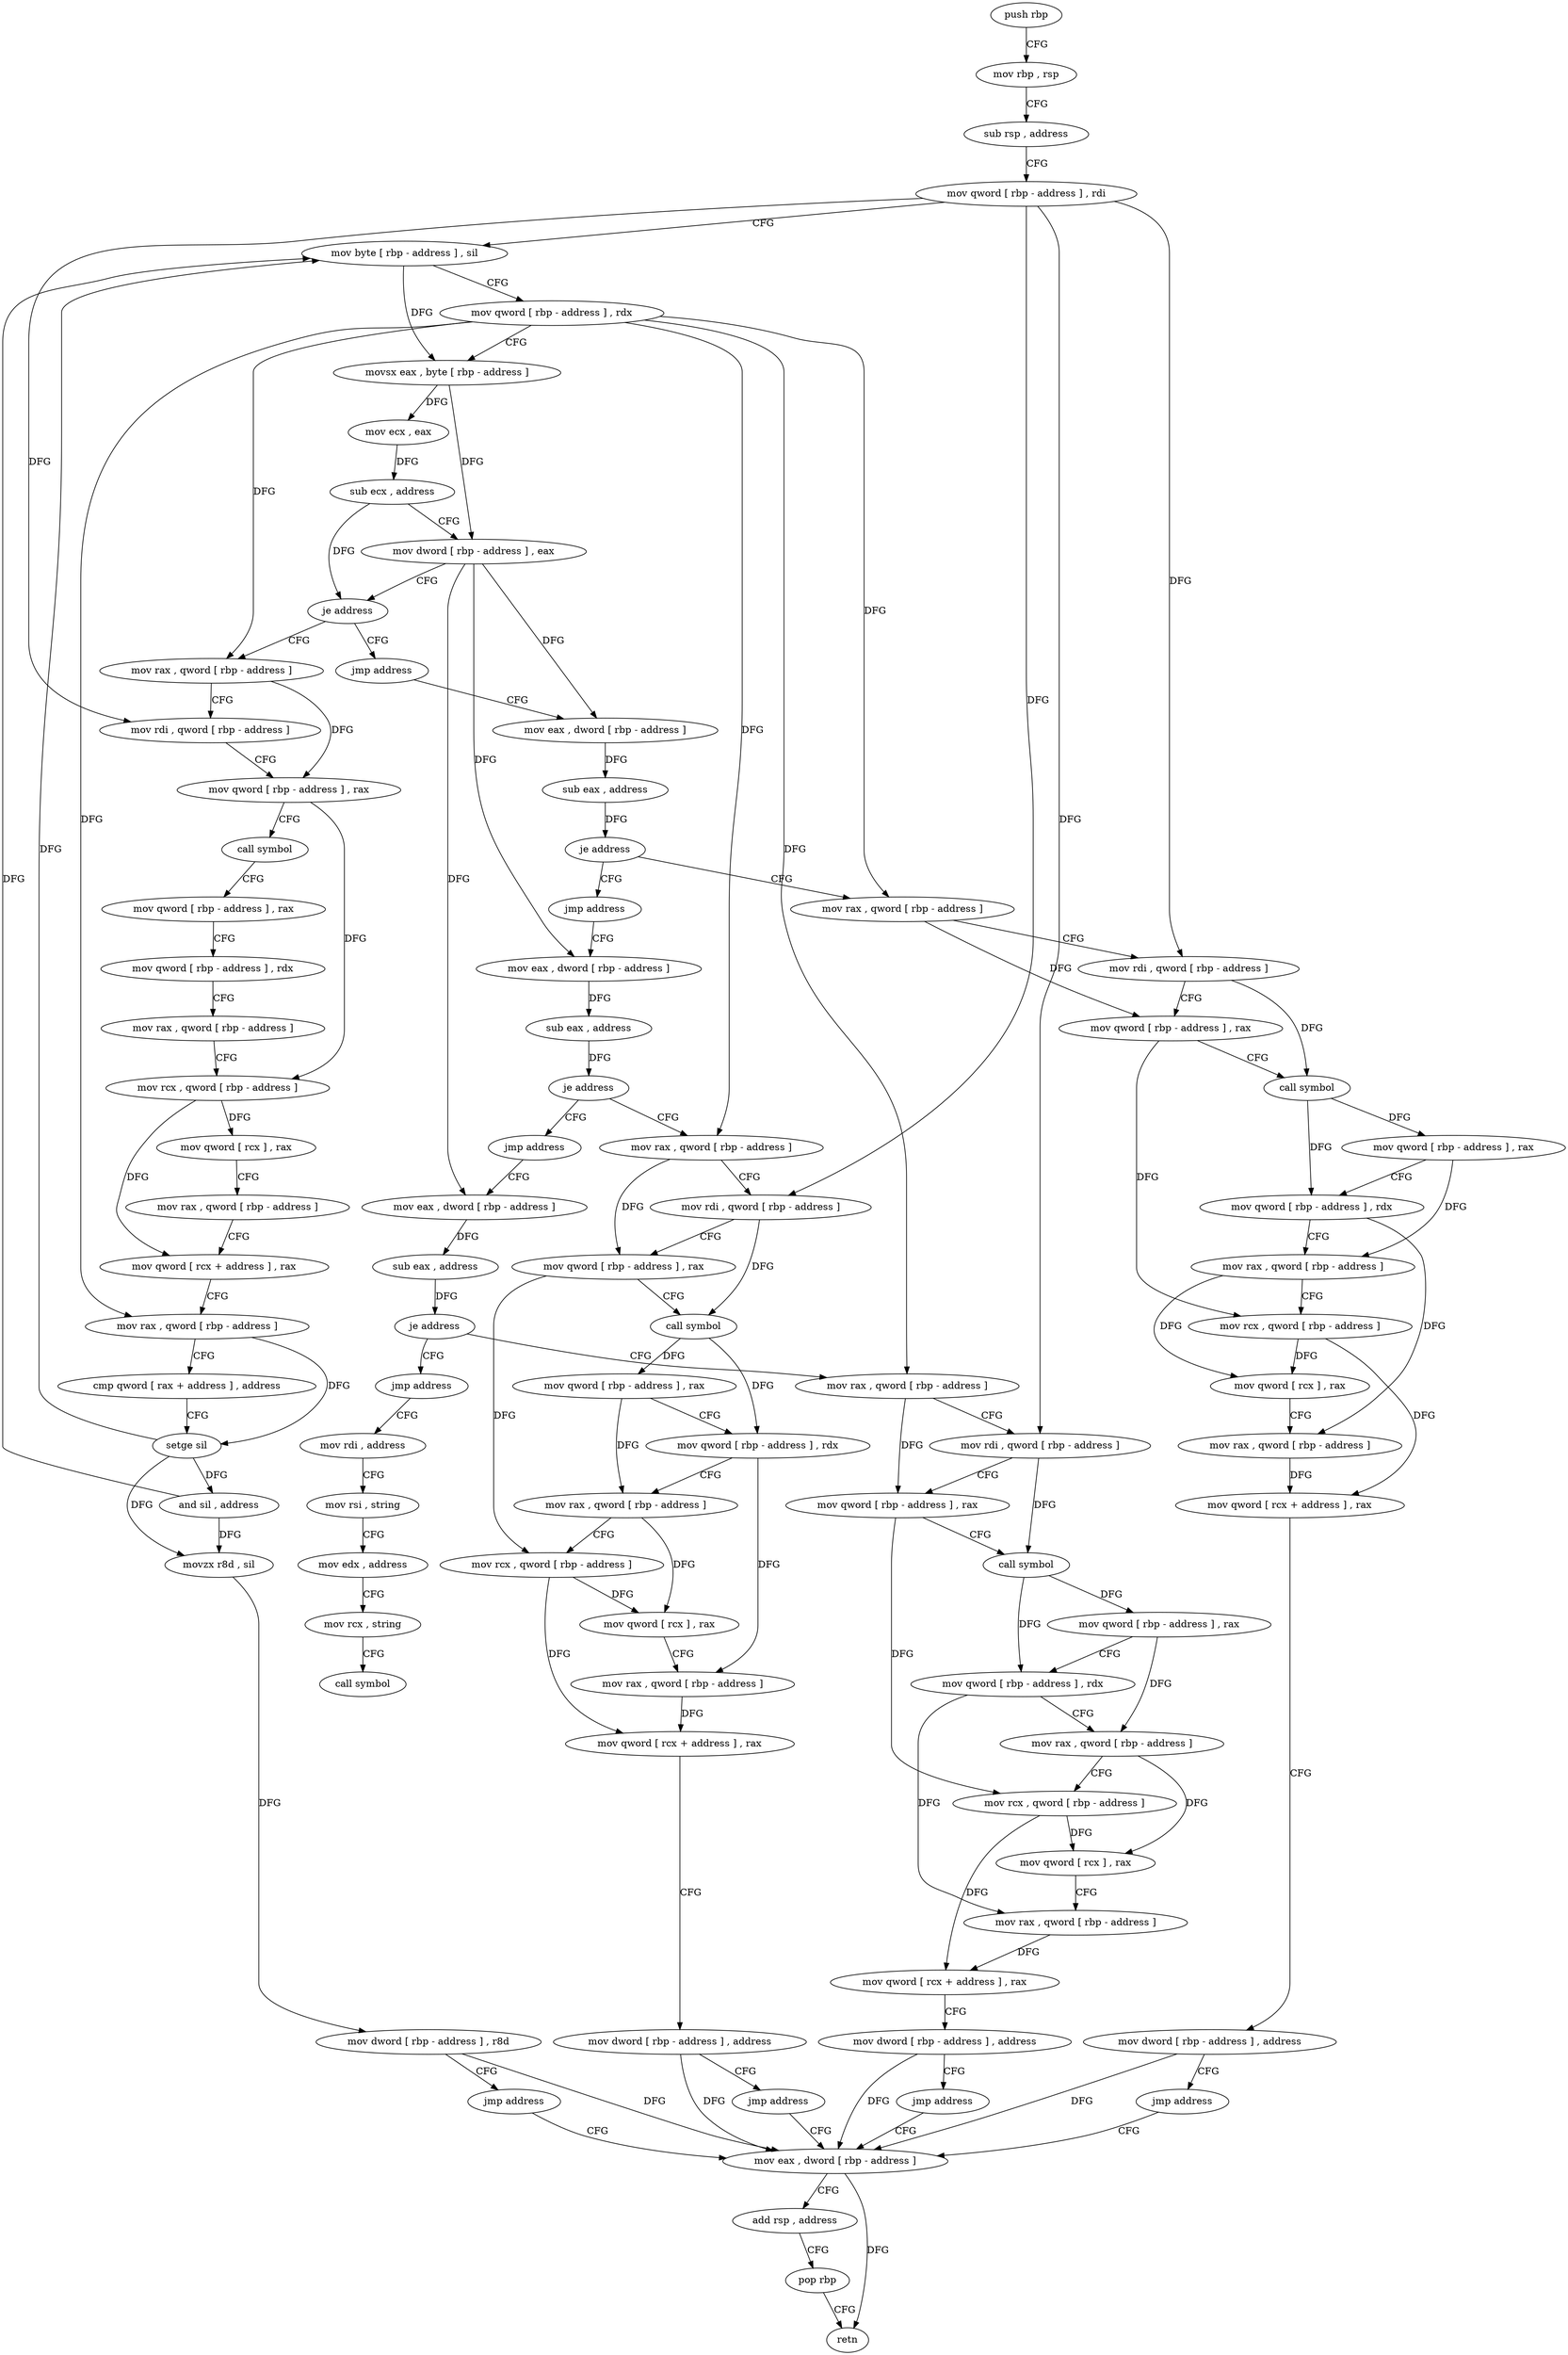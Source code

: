 digraph "func" {
"4267712" [label = "push rbp" ]
"4267713" [label = "mov rbp , rsp" ]
"4267716" [label = "sub rsp , address" ]
"4267723" [label = "mov qword [ rbp - address ] , rdi" ]
"4267727" [label = "mov byte [ rbp - address ] , sil" ]
"4267731" [label = "mov qword [ rbp - address ] , rdx" ]
"4267735" [label = "movsx eax , byte [ rbp - address ]" ]
"4267739" [label = "mov ecx , eax" ]
"4267741" [label = "sub ecx , address" ]
"4267744" [label = "mov dword [ rbp - address ] , eax" ]
"4267747" [label = "je address" ]
"4267865" [label = "mov rax , qword [ rbp - address ]" ]
"4267753" [label = "jmp address" ]
"4267869" [label = "mov rdi , qword [ rbp - address ]" ]
"4267873" [label = "mov qword [ rbp - address ] , rax" ]
"4267877" [label = "call symbol" ]
"4267882" [label = "mov qword [ rbp - address ] , rax" ]
"4267886" [label = "mov qword [ rbp - address ] , rdx" ]
"4267890" [label = "mov rax , qword [ rbp - address ]" ]
"4267894" [label = "mov rcx , qword [ rbp - address ]" ]
"4267898" [label = "mov qword [ rcx ] , rax" ]
"4267901" [label = "mov rax , qword [ rbp - address ]" ]
"4267905" [label = "mov qword [ rcx + address ] , rax" ]
"4267909" [label = "mov rax , qword [ rbp - address ]" ]
"4267913" [label = "cmp qword [ rax + address ] , address" ]
"4267918" [label = "setge sil" ]
"4267922" [label = "and sil , address" ]
"4267926" [label = "movzx r8d , sil" ]
"4267930" [label = "mov dword [ rbp - address ] , r8d" ]
"4267934" [label = "jmp address" ]
"4268097" [label = "mov eax , dword [ rbp - address ]" ]
"4267758" [label = "mov eax , dword [ rbp - address ]" ]
"4268100" [label = "add rsp , address" ]
"4268107" [label = "pop rbp" ]
"4268108" [label = "retn" ]
"4267761" [label = "sub eax , address" ]
"4267764" [label = "je address" ]
"4267809" [label = "mov rax , qword [ rbp - address ]" ]
"4267770" [label = "jmp address" ]
"4267813" [label = "mov rdi , qword [ rbp - address ]" ]
"4267817" [label = "mov qword [ rbp - address ] , rax" ]
"4267821" [label = "call symbol" ]
"4267826" [label = "mov qword [ rbp - address ] , rax" ]
"4267830" [label = "mov qword [ rbp - address ] , rdx" ]
"4267834" [label = "mov rax , qword [ rbp - address ]" ]
"4267838" [label = "mov rcx , qword [ rbp - address ]" ]
"4267842" [label = "mov qword [ rcx ] , rax" ]
"4267845" [label = "mov rax , qword [ rbp - address ]" ]
"4267849" [label = "mov qword [ rcx + address ] , rax" ]
"4267853" [label = "mov dword [ rbp - address ] , address" ]
"4267860" [label = "jmp address" ]
"4267775" [label = "mov eax , dword [ rbp - address ]" ]
"4267778" [label = "sub eax , address" ]
"4267781" [label = "je address" ]
"4267939" [label = "mov rax , qword [ rbp - address ]" ]
"4267787" [label = "jmp address" ]
"4267943" [label = "mov rdi , qword [ rbp - address ]" ]
"4267947" [label = "mov qword [ rbp - address ] , rax" ]
"4267951" [label = "call symbol" ]
"4267956" [label = "mov qword [ rbp - address ] , rax" ]
"4267960" [label = "mov qword [ rbp - address ] , rdx" ]
"4267964" [label = "mov rax , qword [ rbp - address ]" ]
"4267968" [label = "mov rcx , qword [ rbp - address ]" ]
"4267972" [label = "mov qword [ rcx ] , rax" ]
"4267975" [label = "mov rax , qword [ rbp - address ]" ]
"4267979" [label = "mov qword [ rcx + address ] , rax" ]
"4267983" [label = "mov dword [ rbp - address ] , address" ]
"4267990" [label = "jmp address" ]
"4267792" [label = "mov eax , dword [ rbp - address ]" ]
"4267795" [label = "sub eax , address" ]
"4267798" [label = "je address" ]
"4267995" [label = "mov rax , qword [ rbp - address ]" ]
"4267804" [label = "jmp address" ]
"4267999" [label = "mov rdi , qword [ rbp - address ]" ]
"4268003" [label = "mov qword [ rbp - address ] , rax" ]
"4268010" [label = "call symbol" ]
"4268015" [label = "mov qword [ rbp - address ] , rax" ]
"4268019" [label = "mov qword [ rbp - address ] , rdx" ]
"4268023" [label = "mov rax , qword [ rbp - address ]" ]
"4268027" [label = "mov rcx , qword [ rbp - address ]" ]
"4268034" [label = "mov qword [ rcx ] , rax" ]
"4268037" [label = "mov rax , qword [ rbp - address ]" ]
"4268041" [label = "mov qword [ rcx + address ] , rax" ]
"4268045" [label = "mov dword [ rbp - address ] , address" ]
"4268052" [label = "jmp address" ]
"4268057" [label = "mov rdi , address" ]
"4268067" [label = "mov rsi , string" ]
"4268077" [label = "mov edx , address" ]
"4268082" [label = "mov rcx , string" ]
"4268092" [label = "call symbol" ]
"4267712" -> "4267713" [ label = "CFG" ]
"4267713" -> "4267716" [ label = "CFG" ]
"4267716" -> "4267723" [ label = "CFG" ]
"4267723" -> "4267727" [ label = "CFG" ]
"4267723" -> "4267869" [ label = "DFG" ]
"4267723" -> "4267813" [ label = "DFG" ]
"4267723" -> "4267943" [ label = "DFG" ]
"4267723" -> "4267999" [ label = "DFG" ]
"4267727" -> "4267731" [ label = "CFG" ]
"4267727" -> "4267735" [ label = "DFG" ]
"4267731" -> "4267735" [ label = "CFG" ]
"4267731" -> "4267865" [ label = "DFG" ]
"4267731" -> "4267909" [ label = "DFG" ]
"4267731" -> "4267809" [ label = "DFG" ]
"4267731" -> "4267939" [ label = "DFG" ]
"4267731" -> "4267995" [ label = "DFG" ]
"4267735" -> "4267739" [ label = "DFG" ]
"4267735" -> "4267744" [ label = "DFG" ]
"4267739" -> "4267741" [ label = "DFG" ]
"4267741" -> "4267744" [ label = "CFG" ]
"4267741" -> "4267747" [ label = "DFG" ]
"4267744" -> "4267747" [ label = "CFG" ]
"4267744" -> "4267758" [ label = "DFG" ]
"4267744" -> "4267775" [ label = "DFG" ]
"4267744" -> "4267792" [ label = "DFG" ]
"4267747" -> "4267865" [ label = "CFG" ]
"4267747" -> "4267753" [ label = "CFG" ]
"4267865" -> "4267869" [ label = "CFG" ]
"4267865" -> "4267873" [ label = "DFG" ]
"4267753" -> "4267758" [ label = "CFG" ]
"4267869" -> "4267873" [ label = "CFG" ]
"4267873" -> "4267877" [ label = "CFG" ]
"4267873" -> "4267894" [ label = "DFG" ]
"4267877" -> "4267882" [ label = "CFG" ]
"4267882" -> "4267886" [ label = "CFG" ]
"4267886" -> "4267890" [ label = "CFG" ]
"4267890" -> "4267894" [ label = "CFG" ]
"4267894" -> "4267898" [ label = "DFG" ]
"4267894" -> "4267905" [ label = "DFG" ]
"4267898" -> "4267901" [ label = "CFG" ]
"4267901" -> "4267905" [ label = "CFG" ]
"4267905" -> "4267909" [ label = "CFG" ]
"4267909" -> "4267913" [ label = "CFG" ]
"4267909" -> "4267918" [ label = "DFG" ]
"4267913" -> "4267918" [ label = "CFG" ]
"4267918" -> "4267922" [ label = "DFG" ]
"4267918" -> "4267727" [ label = "DFG" ]
"4267918" -> "4267926" [ label = "DFG" ]
"4267922" -> "4267926" [ label = "DFG" ]
"4267922" -> "4267727" [ label = "DFG" ]
"4267926" -> "4267930" [ label = "DFG" ]
"4267930" -> "4267934" [ label = "CFG" ]
"4267930" -> "4268097" [ label = "DFG" ]
"4267934" -> "4268097" [ label = "CFG" ]
"4268097" -> "4268100" [ label = "CFG" ]
"4268097" -> "4268108" [ label = "DFG" ]
"4267758" -> "4267761" [ label = "DFG" ]
"4268100" -> "4268107" [ label = "CFG" ]
"4268107" -> "4268108" [ label = "CFG" ]
"4267761" -> "4267764" [ label = "DFG" ]
"4267764" -> "4267809" [ label = "CFG" ]
"4267764" -> "4267770" [ label = "CFG" ]
"4267809" -> "4267813" [ label = "CFG" ]
"4267809" -> "4267817" [ label = "DFG" ]
"4267770" -> "4267775" [ label = "CFG" ]
"4267813" -> "4267817" [ label = "CFG" ]
"4267813" -> "4267821" [ label = "DFG" ]
"4267817" -> "4267821" [ label = "CFG" ]
"4267817" -> "4267838" [ label = "DFG" ]
"4267821" -> "4267826" [ label = "DFG" ]
"4267821" -> "4267830" [ label = "DFG" ]
"4267826" -> "4267830" [ label = "CFG" ]
"4267826" -> "4267834" [ label = "DFG" ]
"4267830" -> "4267834" [ label = "CFG" ]
"4267830" -> "4267845" [ label = "DFG" ]
"4267834" -> "4267838" [ label = "CFG" ]
"4267834" -> "4267842" [ label = "DFG" ]
"4267838" -> "4267842" [ label = "DFG" ]
"4267838" -> "4267849" [ label = "DFG" ]
"4267842" -> "4267845" [ label = "CFG" ]
"4267845" -> "4267849" [ label = "DFG" ]
"4267849" -> "4267853" [ label = "CFG" ]
"4267853" -> "4267860" [ label = "CFG" ]
"4267853" -> "4268097" [ label = "DFG" ]
"4267860" -> "4268097" [ label = "CFG" ]
"4267775" -> "4267778" [ label = "DFG" ]
"4267778" -> "4267781" [ label = "DFG" ]
"4267781" -> "4267939" [ label = "CFG" ]
"4267781" -> "4267787" [ label = "CFG" ]
"4267939" -> "4267943" [ label = "CFG" ]
"4267939" -> "4267947" [ label = "DFG" ]
"4267787" -> "4267792" [ label = "CFG" ]
"4267943" -> "4267947" [ label = "CFG" ]
"4267943" -> "4267951" [ label = "DFG" ]
"4267947" -> "4267951" [ label = "CFG" ]
"4267947" -> "4267968" [ label = "DFG" ]
"4267951" -> "4267956" [ label = "DFG" ]
"4267951" -> "4267960" [ label = "DFG" ]
"4267956" -> "4267960" [ label = "CFG" ]
"4267956" -> "4267964" [ label = "DFG" ]
"4267960" -> "4267964" [ label = "CFG" ]
"4267960" -> "4267975" [ label = "DFG" ]
"4267964" -> "4267968" [ label = "CFG" ]
"4267964" -> "4267972" [ label = "DFG" ]
"4267968" -> "4267972" [ label = "DFG" ]
"4267968" -> "4267979" [ label = "DFG" ]
"4267972" -> "4267975" [ label = "CFG" ]
"4267975" -> "4267979" [ label = "DFG" ]
"4267979" -> "4267983" [ label = "CFG" ]
"4267983" -> "4267990" [ label = "CFG" ]
"4267983" -> "4268097" [ label = "DFG" ]
"4267990" -> "4268097" [ label = "CFG" ]
"4267792" -> "4267795" [ label = "DFG" ]
"4267795" -> "4267798" [ label = "DFG" ]
"4267798" -> "4267995" [ label = "CFG" ]
"4267798" -> "4267804" [ label = "CFG" ]
"4267995" -> "4267999" [ label = "CFG" ]
"4267995" -> "4268003" [ label = "DFG" ]
"4267804" -> "4268057" [ label = "CFG" ]
"4267999" -> "4268003" [ label = "CFG" ]
"4267999" -> "4268010" [ label = "DFG" ]
"4268003" -> "4268010" [ label = "CFG" ]
"4268003" -> "4268027" [ label = "DFG" ]
"4268010" -> "4268015" [ label = "DFG" ]
"4268010" -> "4268019" [ label = "DFG" ]
"4268015" -> "4268019" [ label = "CFG" ]
"4268015" -> "4268023" [ label = "DFG" ]
"4268019" -> "4268023" [ label = "CFG" ]
"4268019" -> "4268037" [ label = "DFG" ]
"4268023" -> "4268027" [ label = "CFG" ]
"4268023" -> "4268034" [ label = "DFG" ]
"4268027" -> "4268034" [ label = "DFG" ]
"4268027" -> "4268041" [ label = "DFG" ]
"4268034" -> "4268037" [ label = "CFG" ]
"4268037" -> "4268041" [ label = "DFG" ]
"4268041" -> "4268045" [ label = "CFG" ]
"4268045" -> "4268052" [ label = "CFG" ]
"4268045" -> "4268097" [ label = "DFG" ]
"4268052" -> "4268097" [ label = "CFG" ]
"4268057" -> "4268067" [ label = "CFG" ]
"4268067" -> "4268077" [ label = "CFG" ]
"4268077" -> "4268082" [ label = "CFG" ]
"4268082" -> "4268092" [ label = "CFG" ]
}
